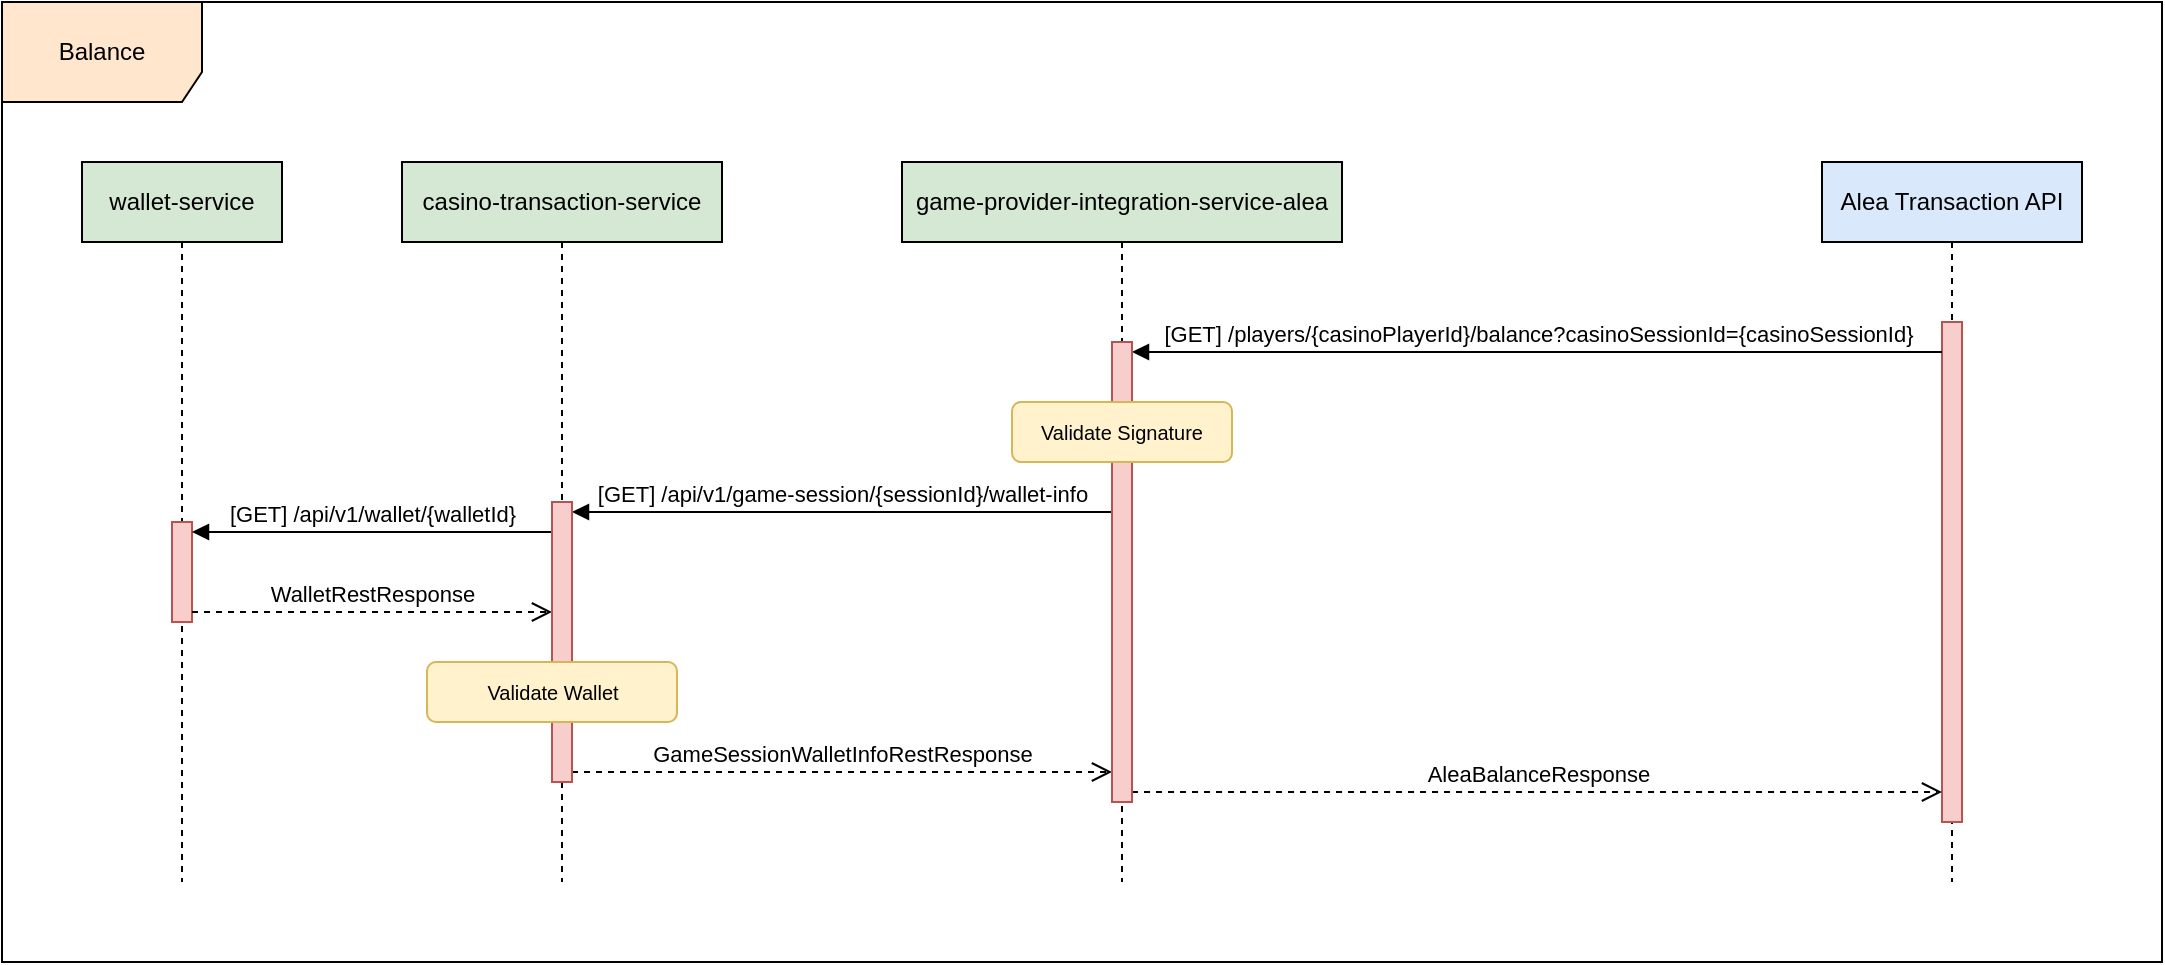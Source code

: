 <mxfile version="26.2.15">
  <diagram id="SjCJ3mhiih2rLAi3gXCV" name="Page-1">
    <mxGraphModel dx="1426" dy="946" grid="1" gridSize="10" guides="1" tooltips="1" connect="1" arrows="1" fold="1" page="1" pageScale="1" pageWidth="1600" pageHeight="900" math="0" shadow="0">
      <root>
        <mxCell id="0" />
        <mxCell id="1" parent="0" />
        <mxCell id="OpHUvcLUvjaBLlXCdeV8-2" value="[GET] /api/v1/game-session/{sessionId}/wallet-info" style="html=1;verticalAlign=bottom;endArrow=block;curved=0;rounded=0;entryX=1;entryY=0;entryDx=0;entryDy=5;entryPerimeter=0;" parent="1" source="AjLaAYhOVXo9awgu1j2c-1" target="OpHUvcLUvjaBLlXCdeV8-1" edge="1">
          <mxGeometry x="0.004" width="80" relative="1" as="geometry">
            <mxPoint x="1000" y="380" as="sourcePoint" />
            <mxPoint x="740" y="380" as="targetPoint" />
            <mxPoint as="offset" />
          </mxGeometry>
        </mxCell>
        <mxCell id="5L9l9y6EKOVZmygb9h6w-1" value="Alea Transaction API" style="shape=umlLifeline;perimeter=lifelinePerimeter;whiteSpace=wrap;html=1;container=1;dropTarget=0;collapsible=0;recursiveResize=0;outlineConnect=0;portConstraint=eastwest;newEdgeStyle={&quot;curved&quot;:0,&quot;rounded&quot;:0};fillColor=#dae8fc;strokeColor=#000000;" parent="1" vertex="1">
          <mxGeometry x="1170" y="240" width="130" height="360" as="geometry" />
        </mxCell>
        <mxCell id="3Ufl6S7H8RnrfwkGAg7C-1" value="" style="html=1;points=[[0,0,0,0,5],[0,1,0,0,-5],[1,0,0,0,5],[1,1,0,0,-5]];perimeter=orthogonalPerimeter;outlineConnect=0;targetShapes=umlLifeline;portConstraint=eastwest;newEdgeStyle={&quot;curved&quot;:0,&quot;rounded&quot;:0};fillColor=#f8cecc;strokeColor=#b85450;" parent="5L9l9y6EKOVZmygb9h6w-1" vertex="1">
          <mxGeometry x="60" y="80" width="10" height="250" as="geometry" />
        </mxCell>
        <mxCell id="3Ufl6S7H8RnrfwkGAg7C-8" value="Balance" style="shape=umlFrame;whiteSpace=wrap;html=1;pointerEvents=0;width=100;height=50;fillColor=#ffe6cc;strokeColor=#000000;" parent="1" vertex="1">
          <mxGeometry x="260" y="160" width="1080" height="480" as="geometry" />
        </mxCell>
        <mxCell id="aNWD6McwFUx8yWugI5Fw-1" value="[GET] /players/{casinoPlayerId}/balance?casinoSessionId={casinoSessionId}" style="html=1;verticalAlign=bottom;endArrow=block;curved=0;rounded=0;entryX=1;entryY=0;entryDx=0;entryDy=5;entryPerimeter=0;" parent="1" source="3Ufl6S7H8RnrfwkGAg7C-1" target="AjLaAYhOVXo9awgu1j2c-1" edge="1">
          <mxGeometry width="80" relative="1" as="geometry">
            <mxPoint x="1230" y="320" as="sourcePoint" />
            <mxPoint x="970" y="325" as="targetPoint" />
          </mxGeometry>
        </mxCell>
        <mxCell id="aNWD6McwFUx8yWugI5Fw-2" value="AleaBalanceResponse" style="html=1;verticalAlign=bottom;endArrow=open;dashed=1;endSize=8;curved=0;rounded=0;exitX=1;exitY=1;exitDx=0;exitDy=-5;exitPerimeter=0;" parent="1" source="AjLaAYhOVXo9awgu1j2c-1" target="3Ufl6S7H8RnrfwkGAg7C-1" edge="1">
          <mxGeometry relative="1" as="geometry">
            <mxPoint x="990" y="600" as="sourcePoint" />
            <mxPoint x="1220" y="600" as="targetPoint" />
            <mxPoint as="offset" />
          </mxGeometry>
        </mxCell>
        <mxCell id="OpHUvcLUvjaBLlXCdeV8-3" value="GameSessionWalletInfoRestResponse" style="html=1;verticalAlign=bottom;endArrow=open;dashed=1;endSize=8;curved=0;rounded=0;exitX=1;exitY=1;exitDx=0;exitDy=-5;exitPerimeter=0;" parent="1" source="OpHUvcLUvjaBLlXCdeV8-1" target="AjLaAYhOVXo9awgu1j2c-1" edge="1">
          <mxGeometry relative="1" as="geometry">
            <mxPoint x="780" y="540" as="sourcePoint" />
            <mxPoint x="940" y="565" as="targetPoint" />
          </mxGeometry>
        </mxCell>
        <mxCell id="3UZowmz1lyf7BuVDYvQ6-2" value="wallet-service" style="shape=umlLifeline;perimeter=lifelinePerimeter;whiteSpace=wrap;html=1;container=1;dropTarget=0;collapsible=0;recursiveResize=0;outlineConnect=0;portConstraint=eastwest;newEdgeStyle={&quot;curved&quot;:0,&quot;rounded&quot;:0};fillColor=#d5e8d4;strokeColor=#000000;" parent="1" vertex="1">
          <mxGeometry x="300" y="240" width="100" height="360" as="geometry" />
        </mxCell>
        <mxCell id="3UZowmz1lyf7BuVDYvQ6-5" value="" style="html=1;points=[[0,0,0,0,5],[0,1,0,0,-5],[1,0,0,0,5],[1,1,0,0,-5]];perimeter=orthogonalPerimeter;outlineConnect=0;targetShapes=umlLifeline;portConstraint=eastwest;newEdgeStyle={&quot;curved&quot;:0,&quot;rounded&quot;:0};fillColor=#f8cecc;strokeColor=#b85450;" parent="3UZowmz1lyf7BuVDYvQ6-2" vertex="1">
          <mxGeometry x="45" y="180" width="10" height="50" as="geometry" />
        </mxCell>
        <mxCell id="3UZowmz1lyf7BuVDYvQ6-8" value="[GET]&amp;nbsp;/api/v1/wallet/{walletId}" style="html=1;verticalAlign=bottom;endArrow=block;curved=0;rounded=0;entryX=1;entryY=0;entryDx=0;entryDy=5;entryPerimeter=0;" parent="1" source="OpHUvcLUvjaBLlXCdeV8-1" target="3UZowmz1lyf7BuVDYvQ6-5" edge="1">
          <mxGeometry x="0.002" width="80" relative="1" as="geometry">
            <mxPoint x="660" y="530" as="sourcePoint" />
            <mxPoint x="510" y="530" as="targetPoint" />
            <mxPoint as="offset" />
          </mxGeometry>
        </mxCell>
        <mxCell id="3UZowmz1lyf7BuVDYvQ6-11" value="WalletRestResponse" style="html=1;verticalAlign=bottom;endArrow=open;dashed=1;endSize=8;curved=0;rounded=0;exitX=1;exitY=1;exitDx=0;exitDy=-5;exitPerimeter=0;" parent="1" source="3UZowmz1lyf7BuVDYvQ6-5" target="OpHUvcLUvjaBLlXCdeV8-1" edge="1">
          <mxGeometry relative="1" as="geometry">
            <mxPoint x="480" y="560" as="sourcePoint" />
            <mxPoint x="630" y="560" as="targetPoint" />
          </mxGeometry>
        </mxCell>
        <mxCell id="_vB63nb62DnKwnehX2wS-1" value="casino-transaction-service" style="shape=umlLifeline;perimeter=lifelinePerimeter;whiteSpace=wrap;html=1;container=1;dropTarget=0;collapsible=0;recursiveResize=0;outlineConnect=0;portConstraint=eastwest;newEdgeStyle={&quot;curved&quot;:0,&quot;rounded&quot;:0};fillColor=#d5e8d4;strokeColor=#000000;" parent="1" vertex="1">
          <mxGeometry x="460" y="240" width="160" height="360" as="geometry" />
        </mxCell>
        <mxCell id="OpHUvcLUvjaBLlXCdeV8-1" value="" style="html=1;points=[[0,0,0,0,5],[0,1,0,0,-5],[1,0,0,0,5],[1,1,0,0,-5]];perimeter=orthogonalPerimeter;outlineConnect=0;targetShapes=umlLifeline;portConstraint=eastwest;newEdgeStyle={&quot;curved&quot;:0,&quot;rounded&quot;:0};fillColor=#f8cecc;strokeColor=#b85450;" parent="_vB63nb62DnKwnehX2wS-1" vertex="1">
          <mxGeometry x="75" y="170" width="10" height="140" as="geometry" />
        </mxCell>
        <mxCell id="z7XIY7CTH8DSJ5zFvKcH-2" value="&lt;font style=&quot;font-size: 10px;&quot;&gt;Validate Wallet&lt;/font&gt;" style="rounded=1;whiteSpace=wrap;html=1;fillColor=#fff2cc;strokeColor=#d6b656;" parent="1" vertex="1">
          <mxGeometry x="472.5" y="490" width="125" height="30" as="geometry" />
        </mxCell>
        <mxCell id="U6ja7azg0rl6jPES7cRg-1" value="game-provider-integration-service-alea" style="shape=umlLifeline;perimeter=lifelinePerimeter;whiteSpace=wrap;html=1;container=1;dropTarget=0;collapsible=0;recursiveResize=0;outlineConnect=0;portConstraint=eastwest;newEdgeStyle={&quot;curved&quot;:0,&quot;rounded&quot;:0};fillColor=#d5e8d4;strokeColor=#000000;" parent="1" vertex="1">
          <mxGeometry x="710" y="240" width="220" height="360" as="geometry" />
        </mxCell>
        <mxCell id="AjLaAYhOVXo9awgu1j2c-1" value="" style="html=1;points=[[0,0,0,0,5],[0,1,0,0,-5],[1,0,0,0,5],[1,1,0,0,-5]];perimeter=orthogonalPerimeter;outlineConnect=0;targetShapes=umlLifeline;portConstraint=eastwest;newEdgeStyle={&quot;curved&quot;:0,&quot;rounded&quot;:0};fillColor=#f8cecc;strokeColor=#b85450;" parent="U6ja7azg0rl6jPES7cRg-1" vertex="1">
          <mxGeometry x="105" y="90" width="10" height="230" as="geometry" />
        </mxCell>
        <mxCell id="TiuTMVL-epMFY8sRjVYI-1" value="&lt;font style=&quot;font-size: 10px;&quot;&gt;Validate Signature&lt;/font&gt;" style="rounded=1;whiteSpace=wrap;html=1;fillColor=#fff2cc;strokeColor=#d6b656;" parent="1" vertex="1">
          <mxGeometry x="765" y="360" width="110" height="30" as="geometry" />
        </mxCell>
      </root>
    </mxGraphModel>
  </diagram>
</mxfile>
